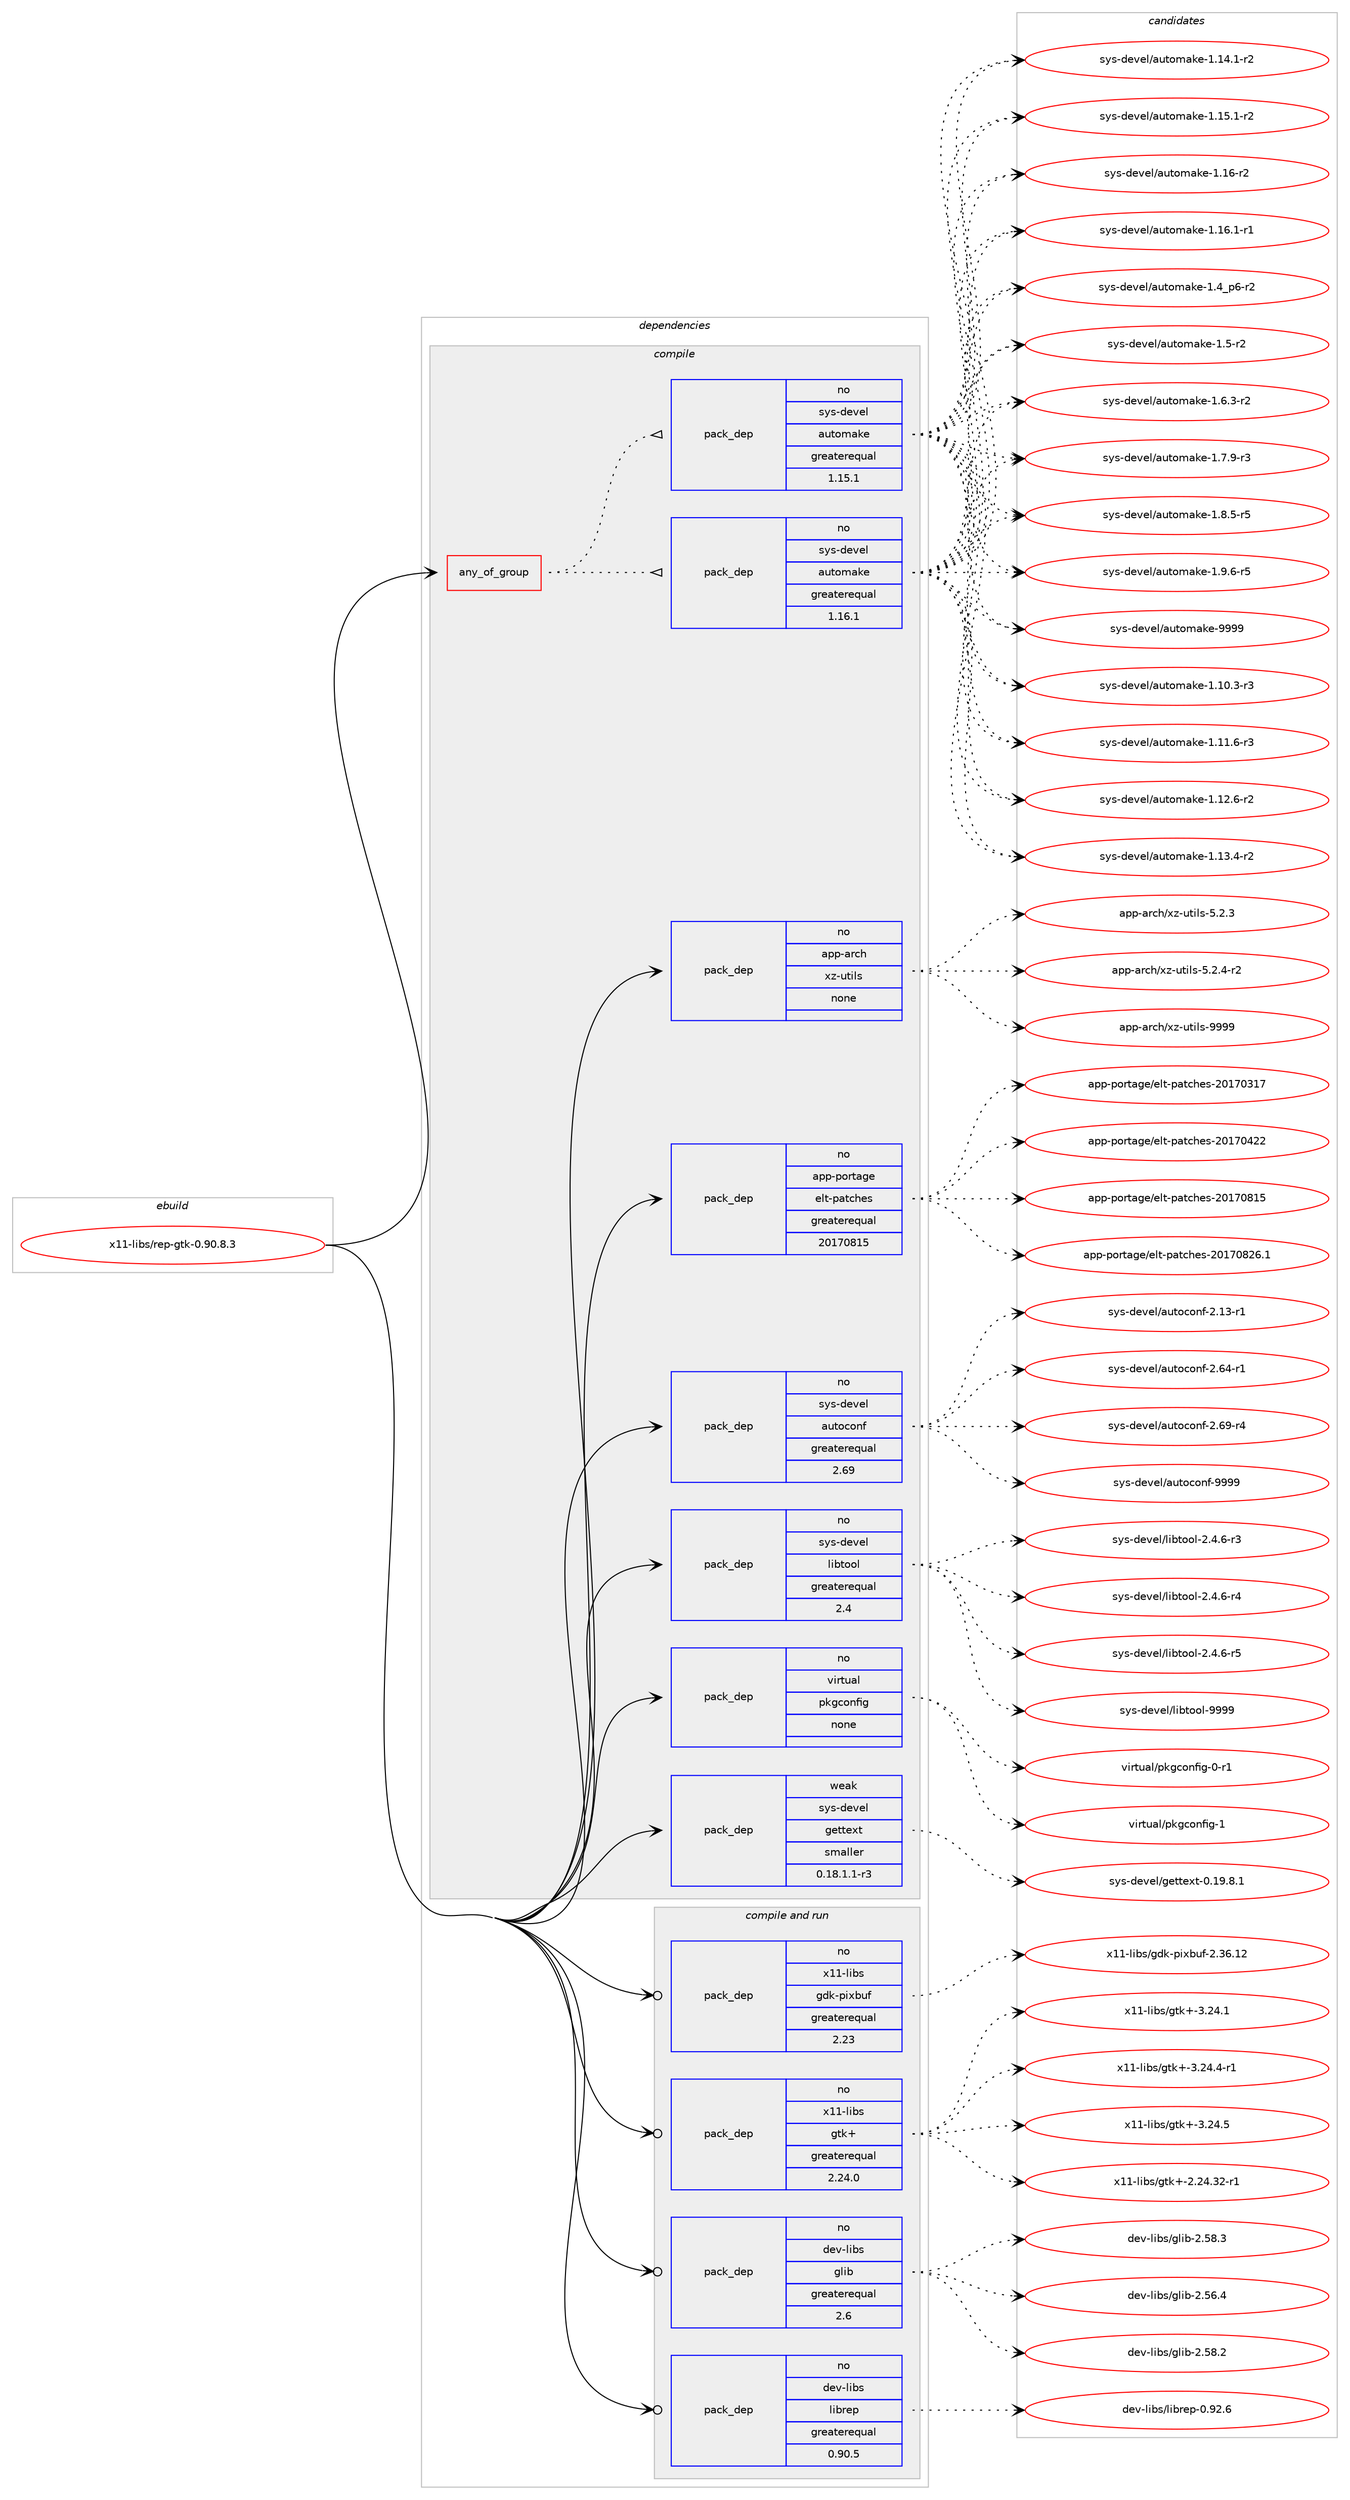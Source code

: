 digraph prolog {

# *************
# Graph options
# *************

newrank=true;
concentrate=true;
compound=true;
graph [rankdir=LR,fontname=Helvetica,fontsize=10,ranksep=1.5];#, ranksep=2.5, nodesep=0.2];
edge  [arrowhead=vee];
node  [fontname=Helvetica,fontsize=10];

# **********
# The ebuild
# **********

subgraph cluster_leftcol {
color=gray;
rank=same;
label=<<i>ebuild</i>>;
id [label="x11-libs/rep-gtk-0.90.8.3", color=red, width=4, href="../x11-libs/rep-gtk-0.90.8.3.svg"];
}

# ****************
# The dependencies
# ****************

subgraph cluster_midcol {
color=gray;
label=<<i>dependencies</i>>;
subgraph cluster_compile {
fillcolor="#eeeeee";
style=filled;
label=<<i>compile</i>>;
subgraph any28610 {
dependency1761180 [label=<<TABLE BORDER="0" CELLBORDER="1" CELLSPACING="0" CELLPADDING="4"><TR><TD CELLPADDING="10">any_of_group</TD></TR></TABLE>>, shape=none, color=red];subgraph pack1265315 {
dependency1761181 [label=<<TABLE BORDER="0" CELLBORDER="1" CELLSPACING="0" CELLPADDING="4" WIDTH="220"><TR><TD ROWSPAN="6" CELLPADDING="30">pack_dep</TD></TR><TR><TD WIDTH="110">no</TD></TR><TR><TD>sys-devel</TD></TR><TR><TD>automake</TD></TR><TR><TD>greaterequal</TD></TR><TR><TD>1.16.1</TD></TR></TABLE>>, shape=none, color=blue];
}
dependency1761180:e -> dependency1761181:w [weight=20,style="dotted",arrowhead="oinv"];
subgraph pack1265316 {
dependency1761182 [label=<<TABLE BORDER="0" CELLBORDER="1" CELLSPACING="0" CELLPADDING="4" WIDTH="220"><TR><TD ROWSPAN="6" CELLPADDING="30">pack_dep</TD></TR><TR><TD WIDTH="110">no</TD></TR><TR><TD>sys-devel</TD></TR><TR><TD>automake</TD></TR><TR><TD>greaterequal</TD></TR><TR><TD>1.15.1</TD></TR></TABLE>>, shape=none, color=blue];
}
dependency1761180:e -> dependency1761182:w [weight=20,style="dotted",arrowhead="oinv"];
}
id:e -> dependency1761180:w [weight=20,style="solid",arrowhead="vee"];
subgraph pack1265317 {
dependency1761183 [label=<<TABLE BORDER="0" CELLBORDER="1" CELLSPACING="0" CELLPADDING="4" WIDTH="220"><TR><TD ROWSPAN="6" CELLPADDING="30">pack_dep</TD></TR><TR><TD WIDTH="110">no</TD></TR><TR><TD>app-arch</TD></TR><TR><TD>xz-utils</TD></TR><TR><TD>none</TD></TR><TR><TD></TD></TR></TABLE>>, shape=none, color=blue];
}
id:e -> dependency1761183:w [weight=20,style="solid",arrowhead="vee"];
subgraph pack1265318 {
dependency1761184 [label=<<TABLE BORDER="0" CELLBORDER="1" CELLSPACING="0" CELLPADDING="4" WIDTH="220"><TR><TD ROWSPAN="6" CELLPADDING="30">pack_dep</TD></TR><TR><TD WIDTH="110">no</TD></TR><TR><TD>app-portage</TD></TR><TR><TD>elt-patches</TD></TR><TR><TD>greaterequal</TD></TR><TR><TD>20170815</TD></TR></TABLE>>, shape=none, color=blue];
}
id:e -> dependency1761184:w [weight=20,style="solid",arrowhead="vee"];
subgraph pack1265319 {
dependency1761185 [label=<<TABLE BORDER="0" CELLBORDER="1" CELLSPACING="0" CELLPADDING="4" WIDTH="220"><TR><TD ROWSPAN="6" CELLPADDING="30">pack_dep</TD></TR><TR><TD WIDTH="110">no</TD></TR><TR><TD>sys-devel</TD></TR><TR><TD>autoconf</TD></TR><TR><TD>greaterequal</TD></TR><TR><TD>2.69</TD></TR></TABLE>>, shape=none, color=blue];
}
id:e -> dependency1761185:w [weight=20,style="solid",arrowhead="vee"];
subgraph pack1265320 {
dependency1761186 [label=<<TABLE BORDER="0" CELLBORDER="1" CELLSPACING="0" CELLPADDING="4" WIDTH="220"><TR><TD ROWSPAN="6" CELLPADDING="30">pack_dep</TD></TR><TR><TD WIDTH="110">no</TD></TR><TR><TD>sys-devel</TD></TR><TR><TD>libtool</TD></TR><TR><TD>greaterequal</TD></TR><TR><TD>2.4</TD></TR></TABLE>>, shape=none, color=blue];
}
id:e -> dependency1761186:w [weight=20,style="solid",arrowhead="vee"];
subgraph pack1265321 {
dependency1761187 [label=<<TABLE BORDER="0" CELLBORDER="1" CELLSPACING="0" CELLPADDING="4" WIDTH="220"><TR><TD ROWSPAN="6" CELLPADDING="30">pack_dep</TD></TR><TR><TD WIDTH="110">no</TD></TR><TR><TD>virtual</TD></TR><TR><TD>pkgconfig</TD></TR><TR><TD>none</TD></TR><TR><TD></TD></TR></TABLE>>, shape=none, color=blue];
}
id:e -> dependency1761187:w [weight=20,style="solid",arrowhead="vee"];
subgraph pack1265322 {
dependency1761188 [label=<<TABLE BORDER="0" CELLBORDER="1" CELLSPACING="0" CELLPADDING="4" WIDTH="220"><TR><TD ROWSPAN="6" CELLPADDING="30">pack_dep</TD></TR><TR><TD WIDTH="110">weak</TD></TR><TR><TD>sys-devel</TD></TR><TR><TD>gettext</TD></TR><TR><TD>smaller</TD></TR><TR><TD>0.18.1.1-r3</TD></TR></TABLE>>, shape=none, color=blue];
}
id:e -> dependency1761188:w [weight=20,style="solid",arrowhead="vee"];
}
subgraph cluster_compileandrun {
fillcolor="#eeeeee";
style=filled;
label=<<i>compile and run</i>>;
subgraph pack1265323 {
dependency1761189 [label=<<TABLE BORDER="0" CELLBORDER="1" CELLSPACING="0" CELLPADDING="4" WIDTH="220"><TR><TD ROWSPAN="6" CELLPADDING="30">pack_dep</TD></TR><TR><TD WIDTH="110">no</TD></TR><TR><TD>dev-libs</TD></TR><TR><TD>glib</TD></TR><TR><TD>greaterequal</TD></TR><TR><TD>2.6</TD></TR></TABLE>>, shape=none, color=blue];
}
id:e -> dependency1761189:w [weight=20,style="solid",arrowhead="odotvee"];
subgraph pack1265324 {
dependency1761190 [label=<<TABLE BORDER="0" CELLBORDER="1" CELLSPACING="0" CELLPADDING="4" WIDTH="220"><TR><TD ROWSPAN="6" CELLPADDING="30">pack_dep</TD></TR><TR><TD WIDTH="110">no</TD></TR><TR><TD>dev-libs</TD></TR><TR><TD>librep</TD></TR><TR><TD>greaterequal</TD></TR><TR><TD>0.90.5</TD></TR></TABLE>>, shape=none, color=blue];
}
id:e -> dependency1761190:w [weight=20,style="solid",arrowhead="odotvee"];
subgraph pack1265325 {
dependency1761191 [label=<<TABLE BORDER="0" CELLBORDER="1" CELLSPACING="0" CELLPADDING="4" WIDTH="220"><TR><TD ROWSPAN="6" CELLPADDING="30">pack_dep</TD></TR><TR><TD WIDTH="110">no</TD></TR><TR><TD>x11-libs</TD></TR><TR><TD>gdk-pixbuf</TD></TR><TR><TD>greaterequal</TD></TR><TR><TD>2.23</TD></TR></TABLE>>, shape=none, color=blue];
}
id:e -> dependency1761191:w [weight=20,style="solid",arrowhead="odotvee"];
subgraph pack1265326 {
dependency1761192 [label=<<TABLE BORDER="0" CELLBORDER="1" CELLSPACING="0" CELLPADDING="4" WIDTH="220"><TR><TD ROWSPAN="6" CELLPADDING="30">pack_dep</TD></TR><TR><TD WIDTH="110">no</TD></TR><TR><TD>x11-libs</TD></TR><TR><TD>gtk+</TD></TR><TR><TD>greaterequal</TD></TR><TR><TD>2.24.0</TD></TR></TABLE>>, shape=none, color=blue];
}
id:e -> dependency1761192:w [weight=20,style="solid",arrowhead="odotvee"];
}
subgraph cluster_run {
fillcolor="#eeeeee";
style=filled;
label=<<i>run</i>>;
}
}

# **************
# The candidates
# **************

subgraph cluster_choices {
rank=same;
color=gray;
label=<<i>candidates</i>>;

subgraph choice1265315 {
color=black;
nodesep=1;
choice11512111545100101118101108479711711611110997107101454946494846514511451 [label="sys-devel/automake-1.10.3-r3", color=red, width=4,href="../sys-devel/automake-1.10.3-r3.svg"];
choice11512111545100101118101108479711711611110997107101454946494946544511451 [label="sys-devel/automake-1.11.6-r3", color=red, width=4,href="../sys-devel/automake-1.11.6-r3.svg"];
choice11512111545100101118101108479711711611110997107101454946495046544511450 [label="sys-devel/automake-1.12.6-r2", color=red, width=4,href="../sys-devel/automake-1.12.6-r2.svg"];
choice11512111545100101118101108479711711611110997107101454946495146524511450 [label="sys-devel/automake-1.13.4-r2", color=red, width=4,href="../sys-devel/automake-1.13.4-r2.svg"];
choice11512111545100101118101108479711711611110997107101454946495246494511450 [label="sys-devel/automake-1.14.1-r2", color=red, width=4,href="../sys-devel/automake-1.14.1-r2.svg"];
choice11512111545100101118101108479711711611110997107101454946495346494511450 [label="sys-devel/automake-1.15.1-r2", color=red, width=4,href="../sys-devel/automake-1.15.1-r2.svg"];
choice1151211154510010111810110847971171161111099710710145494649544511450 [label="sys-devel/automake-1.16-r2", color=red, width=4,href="../sys-devel/automake-1.16-r2.svg"];
choice11512111545100101118101108479711711611110997107101454946495446494511449 [label="sys-devel/automake-1.16.1-r1", color=red, width=4,href="../sys-devel/automake-1.16.1-r1.svg"];
choice115121115451001011181011084797117116111109971071014549465295112544511450 [label="sys-devel/automake-1.4_p6-r2", color=red, width=4,href="../sys-devel/automake-1.4_p6-r2.svg"];
choice11512111545100101118101108479711711611110997107101454946534511450 [label="sys-devel/automake-1.5-r2", color=red, width=4,href="../sys-devel/automake-1.5-r2.svg"];
choice115121115451001011181011084797117116111109971071014549465446514511450 [label="sys-devel/automake-1.6.3-r2", color=red, width=4,href="../sys-devel/automake-1.6.3-r2.svg"];
choice115121115451001011181011084797117116111109971071014549465546574511451 [label="sys-devel/automake-1.7.9-r3", color=red, width=4,href="../sys-devel/automake-1.7.9-r3.svg"];
choice115121115451001011181011084797117116111109971071014549465646534511453 [label="sys-devel/automake-1.8.5-r5", color=red, width=4,href="../sys-devel/automake-1.8.5-r5.svg"];
choice115121115451001011181011084797117116111109971071014549465746544511453 [label="sys-devel/automake-1.9.6-r5", color=red, width=4,href="../sys-devel/automake-1.9.6-r5.svg"];
choice115121115451001011181011084797117116111109971071014557575757 [label="sys-devel/automake-9999", color=red, width=4,href="../sys-devel/automake-9999.svg"];
dependency1761181:e -> choice11512111545100101118101108479711711611110997107101454946494846514511451:w [style=dotted,weight="100"];
dependency1761181:e -> choice11512111545100101118101108479711711611110997107101454946494946544511451:w [style=dotted,weight="100"];
dependency1761181:e -> choice11512111545100101118101108479711711611110997107101454946495046544511450:w [style=dotted,weight="100"];
dependency1761181:e -> choice11512111545100101118101108479711711611110997107101454946495146524511450:w [style=dotted,weight="100"];
dependency1761181:e -> choice11512111545100101118101108479711711611110997107101454946495246494511450:w [style=dotted,weight="100"];
dependency1761181:e -> choice11512111545100101118101108479711711611110997107101454946495346494511450:w [style=dotted,weight="100"];
dependency1761181:e -> choice1151211154510010111810110847971171161111099710710145494649544511450:w [style=dotted,weight="100"];
dependency1761181:e -> choice11512111545100101118101108479711711611110997107101454946495446494511449:w [style=dotted,weight="100"];
dependency1761181:e -> choice115121115451001011181011084797117116111109971071014549465295112544511450:w [style=dotted,weight="100"];
dependency1761181:e -> choice11512111545100101118101108479711711611110997107101454946534511450:w [style=dotted,weight="100"];
dependency1761181:e -> choice115121115451001011181011084797117116111109971071014549465446514511450:w [style=dotted,weight="100"];
dependency1761181:e -> choice115121115451001011181011084797117116111109971071014549465546574511451:w [style=dotted,weight="100"];
dependency1761181:e -> choice115121115451001011181011084797117116111109971071014549465646534511453:w [style=dotted,weight="100"];
dependency1761181:e -> choice115121115451001011181011084797117116111109971071014549465746544511453:w [style=dotted,weight="100"];
dependency1761181:e -> choice115121115451001011181011084797117116111109971071014557575757:w [style=dotted,weight="100"];
}
subgraph choice1265316 {
color=black;
nodesep=1;
choice11512111545100101118101108479711711611110997107101454946494846514511451 [label="sys-devel/automake-1.10.3-r3", color=red, width=4,href="../sys-devel/automake-1.10.3-r3.svg"];
choice11512111545100101118101108479711711611110997107101454946494946544511451 [label="sys-devel/automake-1.11.6-r3", color=red, width=4,href="../sys-devel/automake-1.11.6-r3.svg"];
choice11512111545100101118101108479711711611110997107101454946495046544511450 [label="sys-devel/automake-1.12.6-r2", color=red, width=4,href="../sys-devel/automake-1.12.6-r2.svg"];
choice11512111545100101118101108479711711611110997107101454946495146524511450 [label="sys-devel/automake-1.13.4-r2", color=red, width=4,href="../sys-devel/automake-1.13.4-r2.svg"];
choice11512111545100101118101108479711711611110997107101454946495246494511450 [label="sys-devel/automake-1.14.1-r2", color=red, width=4,href="../sys-devel/automake-1.14.1-r2.svg"];
choice11512111545100101118101108479711711611110997107101454946495346494511450 [label="sys-devel/automake-1.15.1-r2", color=red, width=4,href="../sys-devel/automake-1.15.1-r2.svg"];
choice1151211154510010111810110847971171161111099710710145494649544511450 [label="sys-devel/automake-1.16-r2", color=red, width=4,href="../sys-devel/automake-1.16-r2.svg"];
choice11512111545100101118101108479711711611110997107101454946495446494511449 [label="sys-devel/automake-1.16.1-r1", color=red, width=4,href="../sys-devel/automake-1.16.1-r1.svg"];
choice115121115451001011181011084797117116111109971071014549465295112544511450 [label="sys-devel/automake-1.4_p6-r2", color=red, width=4,href="../sys-devel/automake-1.4_p6-r2.svg"];
choice11512111545100101118101108479711711611110997107101454946534511450 [label="sys-devel/automake-1.5-r2", color=red, width=4,href="../sys-devel/automake-1.5-r2.svg"];
choice115121115451001011181011084797117116111109971071014549465446514511450 [label="sys-devel/automake-1.6.3-r2", color=red, width=4,href="../sys-devel/automake-1.6.3-r2.svg"];
choice115121115451001011181011084797117116111109971071014549465546574511451 [label="sys-devel/automake-1.7.9-r3", color=red, width=4,href="../sys-devel/automake-1.7.9-r3.svg"];
choice115121115451001011181011084797117116111109971071014549465646534511453 [label="sys-devel/automake-1.8.5-r5", color=red, width=4,href="../sys-devel/automake-1.8.5-r5.svg"];
choice115121115451001011181011084797117116111109971071014549465746544511453 [label="sys-devel/automake-1.9.6-r5", color=red, width=4,href="../sys-devel/automake-1.9.6-r5.svg"];
choice115121115451001011181011084797117116111109971071014557575757 [label="sys-devel/automake-9999", color=red, width=4,href="../sys-devel/automake-9999.svg"];
dependency1761182:e -> choice11512111545100101118101108479711711611110997107101454946494846514511451:w [style=dotted,weight="100"];
dependency1761182:e -> choice11512111545100101118101108479711711611110997107101454946494946544511451:w [style=dotted,weight="100"];
dependency1761182:e -> choice11512111545100101118101108479711711611110997107101454946495046544511450:w [style=dotted,weight="100"];
dependency1761182:e -> choice11512111545100101118101108479711711611110997107101454946495146524511450:w [style=dotted,weight="100"];
dependency1761182:e -> choice11512111545100101118101108479711711611110997107101454946495246494511450:w [style=dotted,weight="100"];
dependency1761182:e -> choice11512111545100101118101108479711711611110997107101454946495346494511450:w [style=dotted,weight="100"];
dependency1761182:e -> choice1151211154510010111810110847971171161111099710710145494649544511450:w [style=dotted,weight="100"];
dependency1761182:e -> choice11512111545100101118101108479711711611110997107101454946495446494511449:w [style=dotted,weight="100"];
dependency1761182:e -> choice115121115451001011181011084797117116111109971071014549465295112544511450:w [style=dotted,weight="100"];
dependency1761182:e -> choice11512111545100101118101108479711711611110997107101454946534511450:w [style=dotted,weight="100"];
dependency1761182:e -> choice115121115451001011181011084797117116111109971071014549465446514511450:w [style=dotted,weight="100"];
dependency1761182:e -> choice115121115451001011181011084797117116111109971071014549465546574511451:w [style=dotted,weight="100"];
dependency1761182:e -> choice115121115451001011181011084797117116111109971071014549465646534511453:w [style=dotted,weight="100"];
dependency1761182:e -> choice115121115451001011181011084797117116111109971071014549465746544511453:w [style=dotted,weight="100"];
dependency1761182:e -> choice115121115451001011181011084797117116111109971071014557575757:w [style=dotted,weight="100"];
}
subgraph choice1265317 {
color=black;
nodesep=1;
choice971121124597114991044712012245117116105108115455346504651 [label="app-arch/xz-utils-5.2.3", color=red, width=4,href="../app-arch/xz-utils-5.2.3.svg"];
choice9711211245971149910447120122451171161051081154553465046524511450 [label="app-arch/xz-utils-5.2.4-r2", color=red, width=4,href="../app-arch/xz-utils-5.2.4-r2.svg"];
choice9711211245971149910447120122451171161051081154557575757 [label="app-arch/xz-utils-9999", color=red, width=4,href="../app-arch/xz-utils-9999.svg"];
dependency1761183:e -> choice971121124597114991044712012245117116105108115455346504651:w [style=dotted,weight="100"];
dependency1761183:e -> choice9711211245971149910447120122451171161051081154553465046524511450:w [style=dotted,weight="100"];
dependency1761183:e -> choice9711211245971149910447120122451171161051081154557575757:w [style=dotted,weight="100"];
}
subgraph choice1265318 {
color=black;
nodesep=1;
choice97112112451121111141169710310147101108116451129711699104101115455048495548514955 [label="app-portage/elt-patches-20170317", color=red, width=4,href="../app-portage/elt-patches-20170317.svg"];
choice97112112451121111141169710310147101108116451129711699104101115455048495548525050 [label="app-portage/elt-patches-20170422", color=red, width=4,href="../app-portage/elt-patches-20170422.svg"];
choice97112112451121111141169710310147101108116451129711699104101115455048495548564953 [label="app-portage/elt-patches-20170815", color=red, width=4,href="../app-portage/elt-patches-20170815.svg"];
choice971121124511211111411697103101471011081164511297116991041011154550484955485650544649 [label="app-portage/elt-patches-20170826.1", color=red, width=4,href="../app-portage/elt-patches-20170826.1.svg"];
dependency1761184:e -> choice97112112451121111141169710310147101108116451129711699104101115455048495548514955:w [style=dotted,weight="100"];
dependency1761184:e -> choice97112112451121111141169710310147101108116451129711699104101115455048495548525050:w [style=dotted,weight="100"];
dependency1761184:e -> choice97112112451121111141169710310147101108116451129711699104101115455048495548564953:w [style=dotted,weight="100"];
dependency1761184:e -> choice971121124511211111411697103101471011081164511297116991041011154550484955485650544649:w [style=dotted,weight="100"];
}
subgraph choice1265319 {
color=black;
nodesep=1;
choice1151211154510010111810110847971171161119911111010245504649514511449 [label="sys-devel/autoconf-2.13-r1", color=red, width=4,href="../sys-devel/autoconf-2.13-r1.svg"];
choice1151211154510010111810110847971171161119911111010245504654524511449 [label="sys-devel/autoconf-2.64-r1", color=red, width=4,href="../sys-devel/autoconf-2.64-r1.svg"];
choice1151211154510010111810110847971171161119911111010245504654574511452 [label="sys-devel/autoconf-2.69-r4", color=red, width=4,href="../sys-devel/autoconf-2.69-r4.svg"];
choice115121115451001011181011084797117116111991111101024557575757 [label="sys-devel/autoconf-9999", color=red, width=4,href="../sys-devel/autoconf-9999.svg"];
dependency1761185:e -> choice1151211154510010111810110847971171161119911111010245504649514511449:w [style=dotted,weight="100"];
dependency1761185:e -> choice1151211154510010111810110847971171161119911111010245504654524511449:w [style=dotted,weight="100"];
dependency1761185:e -> choice1151211154510010111810110847971171161119911111010245504654574511452:w [style=dotted,weight="100"];
dependency1761185:e -> choice115121115451001011181011084797117116111991111101024557575757:w [style=dotted,weight="100"];
}
subgraph choice1265320 {
color=black;
nodesep=1;
choice1151211154510010111810110847108105981161111111084550465246544511451 [label="sys-devel/libtool-2.4.6-r3", color=red, width=4,href="../sys-devel/libtool-2.4.6-r3.svg"];
choice1151211154510010111810110847108105981161111111084550465246544511452 [label="sys-devel/libtool-2.4.6-r4", color=red, width=4,href="../sys-devel/libtool-2.4.6-r4.svg"];
choice1151211154510010111810110847108105981161111111084550465246544511453 [label="sys-devel/libtool-2.4.6-r5", color=red, width=4,href="../sys-devel/libtool-2.4.6-r5.svg"];
choice1151211154510010111810110847108105981161111111084557575757 [label="sys-devel/libtool-9999", color=red, width=4,href="../sys-devel/libtool-9999.svg"];
dependency1761186:e -> choice1151211154510010111810110847108105981161111111084550465246544511451:w [style=dotted,weight="100"];
dependency1761186:e -> choice1151211154510010111810110847108105981161111111084550465246544511452:w [style=dotted,weight="100"];
dependency1761186:e -> choice1151211154510010111810110847108105981161111111084550465246544511453:w [style=dotted,weight="100"];
dependency1761186:e -> choice1151211154510010111810110847108105981161111111084557575757:w [style=dotted,weight="100"];
}
subgraph choice1265321 {
color=black;
nodesep=1;
choice11810511411611797108471121071039911111010210510345484511449 [label="virtual/pkgconfig-0-r1", color=red, width=4,href="../virtual/pkgconfig-0-r1.svg"];
choice1181051141161179710847112107103991111101021051034549 [label="virtual/pkgconfig-1", color=red, width=4,href="../virtual/pkgconfig-1.svg"];
dependency1761187:e -> choice11810511411611797108471121071039911111010210510345484511449:w [style=dotted,weight="100"];
dependency1761187:e -> choice1181051141161179710847112107103991111101021051034549:w [style=dotted,weight="100"];
}
subgraph choice1265322 {
color=black;
nodesep=1;
choice1151211154510010111810110847103101116116101120116454846495746564649 [label="sys-devel/gettext-0.19.8.1", color=red, width=4,href="../sys-devel/gettext-0.19.8.1.svg"];
dependency1761188:e -> choice1151211154510010111810110847103101116116101120116454846495746564649:w [style=dotted,weight="100"];
}
subgraph choice1265323 {
color=black;
nodesep=1;
choice1001011184510810598115471031081059845504653544652 [label="dev-libs/glib-2.56.4", color=red, width=4,href="../dev-libs/glib-2.56.4.svg"];
choice1001011184510810598115471031081059845504653564650 [label="dev-libs/glib-2.58.2", color=red, width=4,href="../dev-libs/glib-2.58.2.svg"];
choice1001011184510810598115471031081059845504653564651 [label="dev-libs/glib-2.58.3", color=red, width=4,href="../dev-libs/glib-2.58.3.svg"];
dependency1761189:e -> choice1001011184510810598115471031081059845504653544652:w [style=dotted,weight="100"];
dependency1761189:e -> choice1001011184510810598115471031081059845504653564650:w [style=dotted,weight="100"];
dependency1761189:e -> choice1001011184510810598115471031081059845504653564651:w [style=dotted,weight="100"];
}
subgraph choice1265324 {
color=black;
nodesep=1;
choice1001011184510810598115471081059811410111245484657504654 [label="dev-libs/librep-0.92.6", color=red, width=4,href="../dev-libs/librep-0.92.6.svg"];
dependency1761190:e -> choice1001011184510810598115471081059811410111245484657504654:w [style=dotted,weight="100"];
}
subgraph choice1265325 {
color=black;
nodesep=1;
choice120494945108105981154710310010745112105120981171024550465154464950 [label="x11-libs/gdk-pixbuf-2.36.12", color=red, width=4,href="../x11-libs/gdk-pixbuf-2.36.12.svg"];
dependency1761191:e -> choice120494945108105981154710310010745112105120981171024550465154464950:w [style=dotted,weight="100"];
}
subgraph choice1265326 {
color=black;
nodesep=1;
choice12049494510810598115471031161074345504650524651504511449 [label="x11-libs/gtk+-2.24.32-r1", color=red, width=4,href="../x11-libs/gtk+-2.24.32-r1.svg"];
choice12049494510810598115471031161074345514650524649 [label="x11-libs/gtk+-3.24.1", color=red, width=4,href="../x11-libs/gtk+-3.24.1.svg"];
choice120494945108105981154710311610743455146505246524511449 [label="x11-libs/gtk+-3.24.4-r1", color=red, width=4,href="../x11-libs/gtk+-3.24.4-r1.svg"];
choice12049494510810598115471031161074345514650524653 [label="x11-libs/gtk+-3.24.5", color=red, width=4,href="../x11-libs/gtk+-3.24.5.svg"];
dependency1761192:e -> choice12049494510810598115471031161074345504650524651504511449:w [style=dotted,weight="100"];
dependency1761192:e -> choice12049494510810598115471031161074345514650524649:w [style=dotted,weight="100"];
dependency1761192:e -> choice120494945108105981154710311610743455146505246524511449:w [style=dotted,weight="100"];
dependency1761192:e -> choice12049494510810598115471031161074345514650524653:w [style=dotted,weight="100"];
}
}

}
